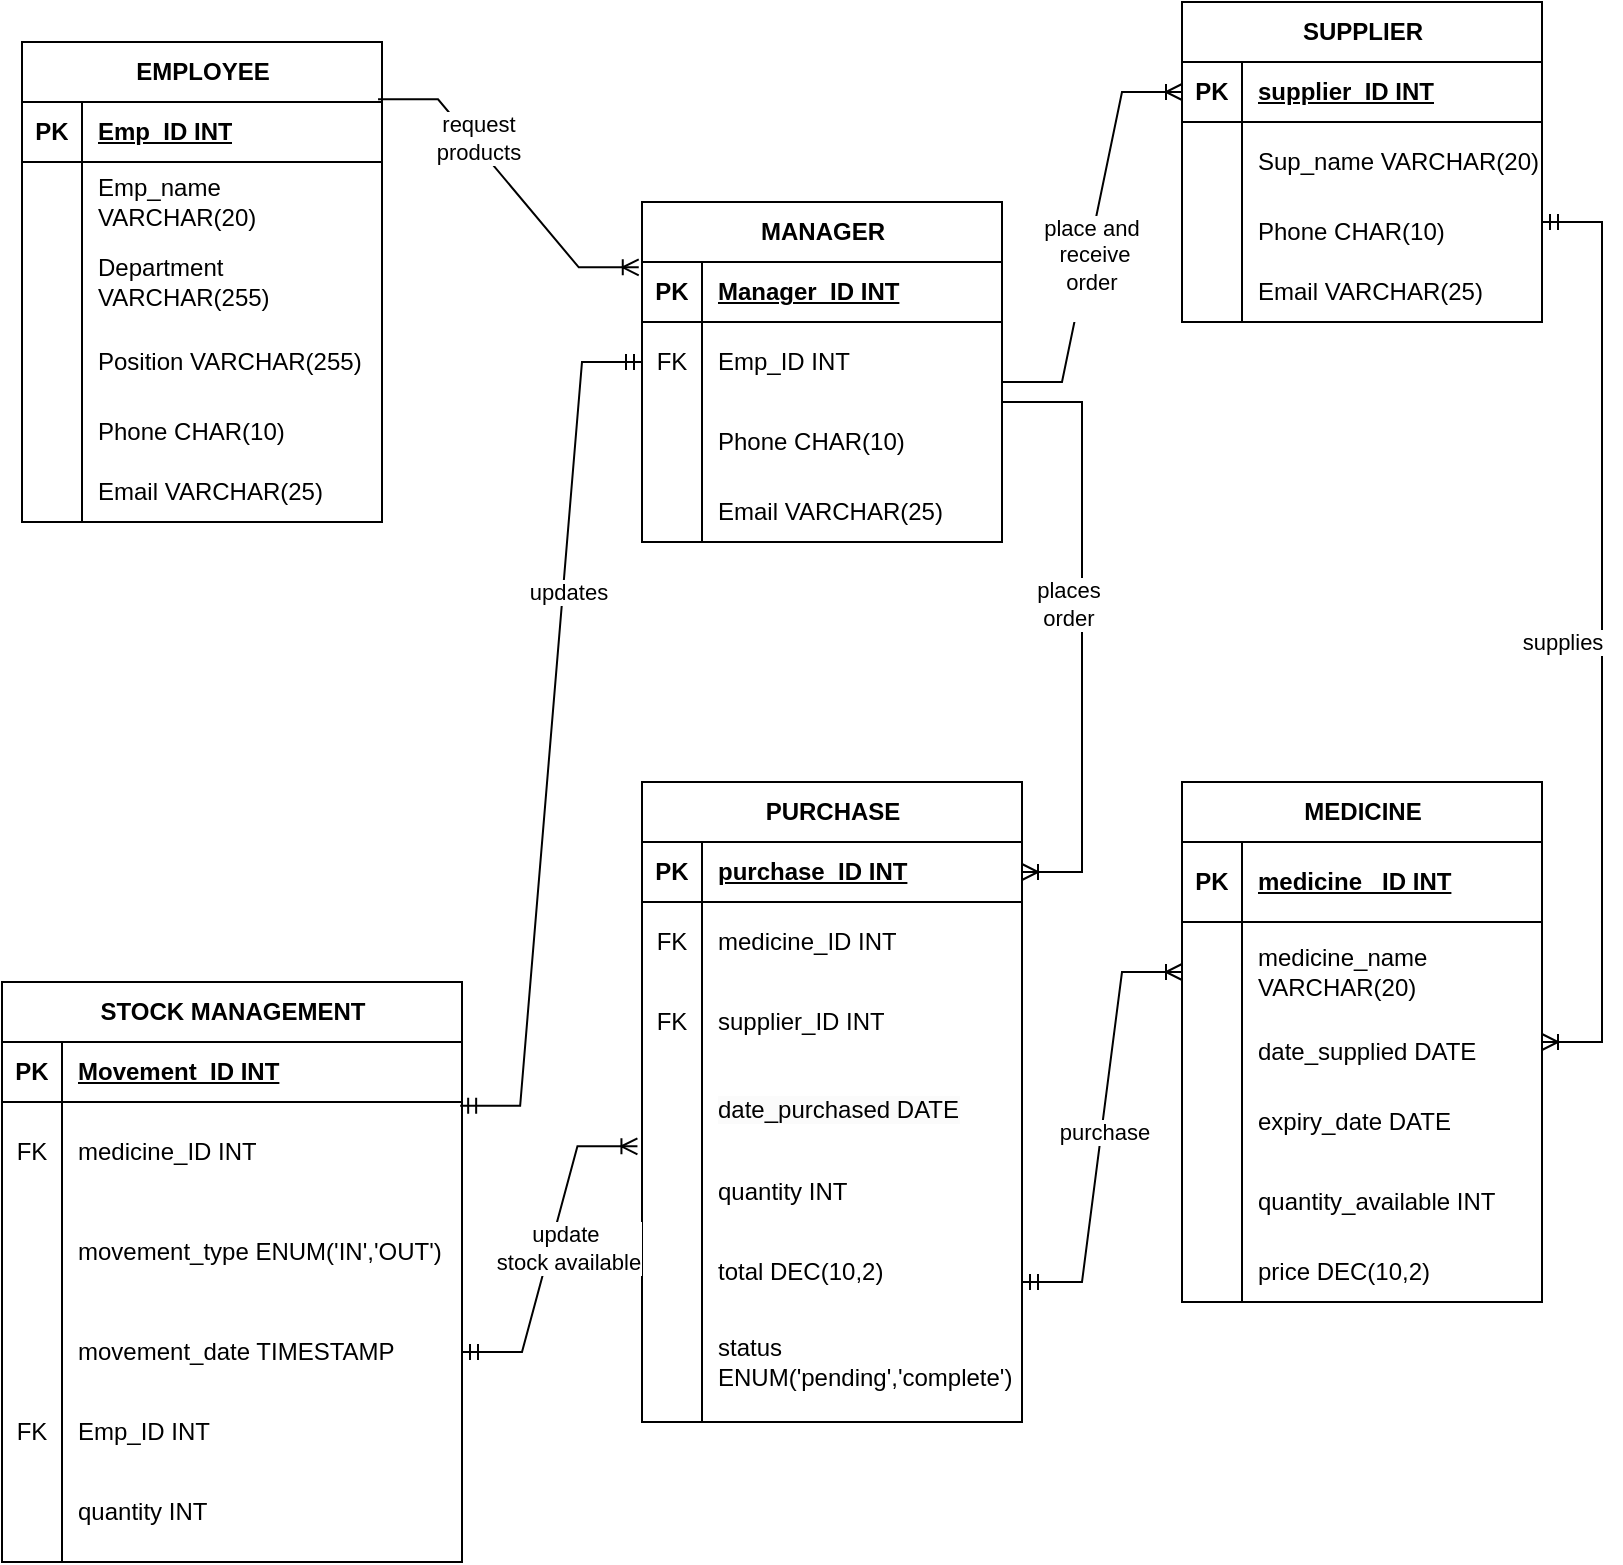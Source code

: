 <mxfile version="26.2.2">
  <diagram name="Page-1" id="riAYlsqiGTYGYuscbn8G">
    <mxGraphModel dx="1032" dy="679" grid="1" gridSize="10" guides="1" tooltips="1" connect="1" arrows="1" fold="1" page="1" pageScale="1" pageWidth="827" pageHeight="1169" math="0" shadow="0">
      <root>
        <mxCell id="0" />
        <mxCell id="1" parent="0" />
        <mxCell id="0Z5nAULTT_Nm7P7Vkpec-1" value="MANAGER" style="shape=table;startSize=30;container=1;collapsible=1;childLayout=tableLayout;fixedRows=1;rowLines=0;fontStyle=1;align=center;resizeLast=1;html=1;" parent="1" vertex="1">
          <mxGeometry x="330" y="110" width="180" height="170" as="geometry" />
        </mxCell>
        <mxCell id="0Z5nAULTT_Nm7P7Vkpec-2" value="" style="shape=tableRow;horizontal=0;startSize=0;swimlaneHead=0;swimlaneBody=0;fillColor=none;collapsible=0;dropTarget=0;points=[[0,0.5],[1,0.5]];portConstraint=eastwest;top=0;left=0;right=0;bottom=1;" parent="0Z5nAULTT_Nm7P7Vkpec-1" vertex="1">
          <mxGeometry y="30" width="180" height="30" as="geometry" />
        </mxCell>
        <mxCell id="0Z5nAULTT_Nm7P7Vkpec-3" value="PK" style="shape=partialRectangle;connectable=0;fillColor=none;top=0;left=0;bottom=0;right=0;fontStyle=1;overflow=hidden;whiteSpace=wrap;html=1;" parent="0Z5nAULTT_Nm7P7Vkpec-2" vertex="1">
          <mxGeometry width="30" height="30" as="geometry">
            <mxRectangle width="30" height="30" as="alternateBounds" />
          </mxGeometry>
        </mxCell>
        <mxCell id="0Z5nAULTT_Nm7P7Vkpec-4" value="Manager_ID INT" style="shape=partialRectangle;connectable=0;fillColor=none;top=0;left=0;bottom=0;right=0;align=left;spacingLeft=6;fontStyle=5;overflow=hidden;whiteSpace=wrap;html=1;" parent="0Z5nAULTT_Nm7P7Vkpec-2" vertex="1">
          <mxGeometry x="30" width="150" height="30" as="geometry">
            <mxRectangle width="150" height="30" as="alternateBounds" />
          </mxGeometry>
        </mxCell>
        <mxCell id="0Z5nAULTT_Nm7P7Vkpec-5" value="" style="shape=tableRow;horizontal=0;startSize=0;swimlaneHead=0;swimlaneBody=0;fillColor=none;collapsible=0;dropTarget=0;points=[[0,0.5],[1,0.5]];portConstraint=eastwest;top=0;left=0;right=0;bottom=0;" parent="0Z5nAULTT_Nm7P7Vkpec-1" vertex="1">
          <mxGeometry y="60" width="180" height="40" as="geometry" />
        </mxCell>
        <mxCell id="0Z5nAULTT_Nm7P7Vkpec-6" value="FK" style="shape=partialRectangle;connectable=0;fillColor=none;top=0;left=0;bottom=0;right=0;editable=1;overflow=hidden;whiteSpace=wrap;html=1;" parent="0Z5nAULTT_Nm7P7Vkpec-5" vertex="1">
          <mxGeometry width="30" height="40" as="geometry">
            <mxRectangle width="30" height="40" as="alternateBounds" />
          </mxGeometry>
        </mxCell>
        <mxCell id="0Z5nAULTT_Nm7P7Vkpec-7" value="Emp_ID INT" style="shape=partialRectangle;connectable=0;fillColor=none;top=0;left=0;bottom=0;right=0;align=left;spacingLeft=6;overflow=hidden;whiteSpace=wrap;html=1;" parent="0Z5nAULTT_Nm7P7Vkpec-5" vertex="1">
          <mxGeometry x="30" width="150" height="40" as="geometry">
            <mxRectangle width="150" height="40" as="alternateBounds" />
          </mxGeometry>
        </mxCell>
        <mxCell id="0Z5nAULTT_Nm7P7Vkpec-8" value="" style="shape=tableRow;horizontal=0;startSize=0;swimlaneHead=0;swimlaneBody=0;fillColor=none;collapsible=0;dropTarget=0;points=[[0,0.5],[1,0.5]];portConstraint=eastwest;top=0;left=0;right=0;bottom=0;" parent="0Z5nAULTT_Nm7P7Vkpec-1" vertex="1">
          <mxGeometry y="100" width="180" height="40" as="geometry" />
        </mxCell>
        <mxCell id="0Z5nAULTT_Nm7P7Vkpec-9" value="" style="shape=partialRectangle;connectable=0;fillColor=none;top=0;left=0;bottom=0;right=0;editable=1;overflow=hidden;whiteSpace=wrap;html=1;" parent="0Z5nAULTT_Nm7P7Vkpec-8" vertex="1">
          <mxGeometry width="30" height="40" as="geometry">
            <mxRectangle width="30" height="40" as="alternateBounds" />
          </mxGeometry>
        </mxCell>
        <mxCell id="0Z5nAULTT_Nm7P7Vkpec-10" value="Phone CHAR(10)" style="shape=partialRectangle;connectable=0;fillColor=none;top=0;left=0;bottom=0;right=0;align=left;spacingLeft=6;overflow=hidden;whiteSpace=wrap;html=1;" parent="0Z5nAULTT_Nm7P7Vkpec-8" vertex="1">
          <mxGeometry x="30" width="150" height="40" as="geometry">
            <mxRectangle width="150" height="40" as="alternateBounds" />
          </mxGeometry>
        </mxCell>
        <mxCell id="0Z5nAULTT_Nm7P7Vkpec-11" value="" style="shape=tableRow;horizontal=0;startSize=0;swimlaneHead=0;swimlaneBody=0;fillColor=none;collapsible=0;dropTarget=0;points=[[0,0.5],[1,0.5]];portConstraint=eastwest;top=0;left=0;right=0;bottom=0;" parent="0Z5nAULTT_Nm7P7Vkpec-1" vertex="1">
          <mxGeometry y="140" width="180" height="30" as="geometry" />
        </mxCell>
        <mxCell id="0Z5nAULTT_Nm7P7Vkpec-12" value="" style="shape=partialRectangle;connectable=0;fillColor=none;top=0;left=0;bottom=0;right=0;editable=1;overflow=hidden;whiteSpace=wrap;html=1;" parent="0Z5nAULTT_Nm7P7Vkpec-11" vertex="1">
          <mxGeometry width="30" height="30" as="geometry">
            <mxRectangle width="30" height="30" as="alternateBounds" />
          </mxGeometry>
        </mxCell>
        <mxCell id="0Z5nAULTT_Nm7P7Vkpec-13" value="Email VARCHAR(25)" style="shape=partialRectangle;connectable=0;fillColor=none;top=0;left=0;bottom=0;right=0;align=left;spacingLeft=6;overflow=hidden;whiteSpace=wrap;html=1;" parent="0Z5nAULTT_Nm7P7Vkpec-11" vertex="1">
          <mxGeometry x="30" width="150" height="30" as="geometry">
            <mxRectangle width="150" height="30" as="alternateBounds" />
          </mxGeometry>
        </mxCell>
        <mxCell id="0Z5nAULTT_Nm7P7Vkpec-14" value="EMPLOYEE" style="shape=table;startSize=30;container=1;collapsible=1;childLayout=tableLayout;fixedRows=1;rowLines=0;fontStyle=1;align=center;resizeLast=1;html=1;" parent="1" vertex="1">
          <mxGeometry x="20" y="30" width="180" height="240" as="geometry" />
        </mxCell>
        <mxCell id="0Z5nAULTT_Nm7P7Vkpec-15" value="" style="shape=tableRow;horizontal=0;startSize=0;swimlaneHead=0;swimlaneBody=0;fillColor=none;collapsible=0;dropTarget=0;points=[[0,0.5],[1,0.5]];portConstraint=eastwest;top=0;left=0;right=0;bottom=1;" parent="0Z5nAULTT_Nm7P7Vkpec-14" vertex="1">
          <mxGeometry y="30" width="180" height="30" as="geometry" />
        </mxCell>
        <mxCell id="0Z5nAULTT_Nm7P7Vkpec-16" value="PK" style="shape=partialRectangle;connectable=0;fillColor=none;top=0;left=0;bottom=0;right=0;fontStyle=1;overflow=hidden;whiteSpace=wrap;html=1;" parent="0Z5nAULTT_Nm7P7Vkpec-15" vertex="1">
          <mxGeometry width="30" height="30" as="geometry">
            <mxRectangle width="30" height="30" as="alternateBounds" />
          </mxGeometry>
        </mxCell>
        <mxCell id="0Z5nAULTT_Nm7P7Vkpec-17" value="Emp_ID INT" style="shape=partialRectangle;connectable=0;fillColor=none;top=0;left=0;bottom=0;right=0;align=left;spacingLeft=6;fontStyle=5;overflow=hidden;whiteSpace=wrap;html=1;" parent="0Z5nAULTT_Nm7P7Vkpec-15" vertex="1">
          <mxGeometry x="30" width="150" height="30" as="geometry">
            <mxRectangle width="150" height="30" as="alternateBounds" />
          </mxGeometry>
        </mxCell>
        <mxCell id="0Z5nAULTT_Nm7P7Vkpec-18" value="" style="shape=tableRow;horizontal=0;startSize=0;swimlaneHead=0;swimlaneBody=0;fillColor=none;collapsible=0;dropTarget=0;points=[[0,0.5],[1,0.5]];portConstraint=eastwest;top=0;left=0;right=0;bottom=0;" parent="0Z5nAULTT_Nm7P7Vkpec-14" vertex="1">
          <mxGeometry y="60" width="180" height="40" as="geometry" />
        </mxCell>
        <mxCell id="0Z5nAULTT_Nm7P7Vkpec-19" value="" style="shape=partialRectangle;connectable=0;fillColor=none;top=0;left=0;bottom=0;right=0;editable=1;overflow=hidden;whiteSpace=wrap;html=1;" parent="0Z5nAULTT_Nm7P7Vkpec-18" vertex="1">
          <mxGeometry width="30" height="40" as="geometry">
            <mxRectangle width="30" height="40" as="alternateBounds" />
          </mxGeometry>
        </mxCell>
        <mxCell id="0Z5nAULTT_Nm7P7Vkpec-20" value="Emp_name VARCHAR(20)" style="shape=partialRectangle;connectable=0;fillColor=none;top=0;left=0;bottom=0;right=0;align=left;spacingLeft=6;overflow=hidden;whiteSpace=wrap;html=1;" parent="0Z5nAULTT_Nm7P7Vkpec-18" vertex="1">
          <mxGeometry x="30" width="150" height="40" as="geometry">
            <mxRectangle width="150" height="40" as="alternateBounds" />
          </mxGeometry>
        </mxCell>
        <mxCell id="0Z5nAULTT_Nm7P7Vkpec-21" value="" style="shape=tableRow;horizontal=0;startSize=0;swimlaneHead=0;swimlaneBody=0;fillColor=none;collapsible=0;dropTarget=0;points=[[0,0.5],[1,0.5]];portConstraint=eastwest;top=0;left=0;right=0;bottom=0;" parent="0Z5nAULTT_Nm7P7Vkpec-14" vertex="1">
          <mxGeometry y="100" width="180" height="40" as="geometry" />
        </mxCell>
        <mxCell id="0Z5nAULTT_Nm7P7Vkpec-22" value="" style="shape=partialRectangle;connectable=0;fillColor=none;top=0;left=0;bottom=0;right=0;editable=1;overflow=hidden;whiteSpace=wrap;html=1;" parent="0Z5nAULTT_Nm7P7Vkpec-21" vertex="1">
          <mxGeometry width="30" height="40" as="geometry">
            <mxRectangle width="30" height="40" as="alternateBounds" />
          </mxGeometry>
        </mxCell>
        <mxCell id="0Z5nAULTT_Nm7P7Vkpec-23" value="Department VARCHAR(255)" style="shape=partialRectangle;connectable=0;fillColor=none;top=0;left=0;bottom=0;right=0;align=left;spacingLeft=6;overflow=hidden;whiteSpace=wrap;html=1;" parent="0Z5nAULTT_Nm7P7Vkpec-21" vertex="1">
          <mxGeometry x="30" width="150" height="40" as="geometry">
            <mxRectangle width="150" height="40" as="alternateBounds" />
          </mxGeometry>
        </mxCell>
        <mxCell id="F58lLHokOj25mKztVAys-10" value="" style="shape=tableRow;horizontal=0;startSize=0;swimlaneHead=0;swimlaneBody=0;fillColor=none;collapsible=0;dropTarget=0;points=[[0,0.5],[1,0.5]];portConstraint=eastwest;top=0;left=0;right=0;bottom=0;" vertex="1" parent="0Z5nAULTT_Nm7P7Vkpec-14">
          <mxGeometry y="140" width="180" height="40" as="geometry" />
        </mxCell>
        <mxCell id="F58lLHokOj25mKztVAys-11" value="" style="shape=partialRectangle;connectable=0;fillColor=none;top=0;left=0;bottom=0;right=0;editable=1;overflow=hidden;whiteSpace=wrap;html=1;" vertex="1" parent="F58lLHokOj25mKztVAys-10">
          <mxGeometry width="30" height="40" as="geometry">
            <mxRectangle width="30" height="40" as="alternateBounds" />
          </mxGeometry>
        </mxCell>
        <mxCell id="F58lLHokOj25mKztVAys-12" value="Position VARCHAR(255)" style="shape=partialRectangle;connectable=0;fillColor=none;top=0;left=0;bottom=0;right=0;align=left;spacingLeft=6;overflow=hidden;whiteSpace=wrap;html=1;" vertex="1" parent="F58lLHokOj25mKztVAys-10">
          <mxGeometry x="30" width="150" height="40" as="geometry">
            <mxRectangle width="150" height="40" as="alternateBounds" />
          </mxGeometry>
        </mxCell>
        <mxCell id="0Z5nAULTT_Nm7P7Vkpec-24" value="" style="shape=tableRow;horizontal=0;startSize=0;swimlaneHead=0;swimlaneBody=0;fillColor=none;collapsible=0;dropTarget=0;points=[[0,0.5],[1,0.5]];portConstraint=eastwest;top=0;left=0;right=0;bottom=0;" parent="0Z5nAULTT_Nm7P7Vkpec-14" vertex="1">
          <mxGeometry y="180" width="180" height="30" as="geometry" />
        </mxCell>
        <mxCell id="0Z5nAULTT_Nm7P7Vkpec-25" value="" style="shape=partialRectangle;connectable=0;fillColor=none;top=0;left=0;bottom=0;right=0;editable=1;overflow=hidden;whiteSpace=wrap;html=1;" parent="0Z5nAULTT_Nm7P7Vkpec-24" vertex="1">
          <mxGeometry width="30" height="30" as="geometry">
            <mxRectangle width="30" height="30" as="alternateBounds" />
          </mxGeometry>
        </mxCell>
        <mxCell id="0Z5nAULTT_Nm7P7Vkpec-26" value="Phone CHAR(10)" style="shape=partialRectangle;connectable=0;fillColor=none;top=0;left=0;bottom=0;right=0;align=left;spacingLeft=6;overflow=hidden;whiteSpace=wrap;html=1;" parent="0Z5nAULTT_Nm7P7Vkpec-24" vertex="1">
          <mxGeometry x="30" width="150" height="30" as="geometry">
            <mxRectangle width="150" height="30" as="alternateBounds" />
          </mxGeometry>
        </mxCell>
        <mxCell id="0Z5nAULTT_Nm7P7Vkpec-27" value="" style="shape=tableRow;horizontal=0;startSize=0;swimlaneHead=0;swimlaneBody=0;fillColor=none;collapsible=0;dropTarget=0;points=[[0,0.5],[1,0.5]];portConstraint=eastwest;top=0;left=0;right=0;bottom=0;" parent="0Z5nAULTT_Nm7P7Vkpec-14" vertex="1">
          <mxGeometry y="210" width="180" height="30" as="geometry" />
        </mxCell>
        <mxCell id="0Z5nAULTT_Nm7P7Vkpec-28" value="" style="shape=partialRectangle;connectable=0;fillColor=none;top=0;left=0;bottom=0;right=0;editable=1;overflow=hidden;whiteSpace=wrap;html=1;" parent="0Z5nAULTT_Nm7P7Vkpec-27" vertex="1">
          <mxGeometry width="30" height="30" as="geometry">
            <mxRectangle width="30" height="30" as="alternateBounds" />
          </mxGeometry>
        </mxCell>
        <mxCell id="0Z5nAULTT_Nm7P7Vkpec-29" value="Email VARCHAR(25)" style="shape=partialRectangle;connectable=0;fillColor=none;top=0;left=0;bottom=0;right=0;align=left;spacingLeft=6;overflow=hidden;whiteSpace=wrap;html=1;" parent="0Z5nAULTT_Nm7P7Vkpec-27" vertex="1">
          <mxGeometry x="30" width="150" height="30" as="geometry">
            <mxRectangle width="150" height="30" as="alternateBounds" />
          </mxGeometry>
        </mxCell>
        <mxCell id="0Z5nAULTT_Nm7P7Vkpec-30" value="SUPPLIER" style="shape=table;startSize=30;container=1;collapsible=1;childLayout=tableLayout;fixedRows=1;rowLines=0;fontStyle=1;align=center;resizeLast=1;html=1;" parent="1" vertex="1">
          <mxGeometry x="600" y="10" width="180" height="160" as="geometry" />
        </mxCell>
        <mxCell id="0Z5nAULTT_Nm7P7Vkpec-31" value="" style="shape=tableRow;horizontal=0;startSize=0;swimlaneHead=0;swimlaneBody=0;fillColor=none;collapsible=0;dropTarget=0;points=[[0,0.5],[1,0.5]];portConstraint=eastwest;top=0;left=0;right=0;bottom=1;" parent="0Z5nAULTT_Nm7P7Vkpec-30" vertex="1">
          <mxGeometry y="30" width="180" height="30" as="geometry" />
        </mxCell>
        <mxCell id="0Z5nAULTT_Nm7P7Vkpec-32" value="PK" style="shape=partialRectangle;connectable=0;fillColor=none;top=0;left=0;bottom=0;right=0;fontStyle=1;overflow=hidden;whiteSpace=wrap;html=1;" parent="0Z5nAULTT_Nm7P7Vkpec-31" vertex="1">
          <mxGeometry width="30" height="30" as="geometry">
            <mxRectangle width="30" height="30" as="alternateBounds" />
          </mxGeometry>
        </mxCell>
        <mxCell id="0Z5nAULTT_Nm7P7Vkpec-33" value="supplier_ID INT" style="shape=partialRectangle;connectable=0;fillColor=none;top=0;left=0;bottom=0;right=0;align=left;spacingLeft=6;fontStyle=5;overflow=hidden;whiteSpace=wrap;html=1;" parent="0Z5nAULTT_Nm7P7Vkpec-31" vertex="1">
          <mxGeometry x="30" width="150" height="30" as="geometry">
            <mxRectangle width="150" height="30" as="alternateBounds" />
          </mxGeometry>
        </mxCell>
        <mxCell id="0Z5nAULTT_Nm7P7Vkpec-34" value="" style="shape=tableRow;horizontal=0;startSize=0;swimlaneHead=0;swimlaneBody=0;fillColor=none;collapsible=0;dropTarget=0;points=[[0,0.5],[1,0.5]];portConstraint=eastwest;top=0;left=0;right=0;bottom=0;" parent="0Z5nAULTT_Nm7P7Vkpec-30" vertex="1">
          <mxGeometry y="60" width="180" height="40" as="geometry" />
        </mxCell>
        <mxCell id="0Z5nAULTT_Nm7P7Vkpec-35" value="" style="shape=partialRectangle;connectable=0;fillColor=none;top=0;left=0;bottom=0;right=0;editable=1;overflow=hidden;whiteSpace=wrap;html=1;" parent="0Z5nAULTT_Nm7P7Vkpec-34" vertex="1">
          <mxGeometry width="30" height="40" as="geometry">
            <mxRectangle width="30" height="40" as="alternateBounds" />
          </mxGeometry>
        </mxCell>
        <mxCell id="0Z5nAULTT_Nm7P7Vkpec-36" value="Sup_name VARCHAR(20)" style="shape=partialRectangle;connectable=0;fillColor=none;top=0;left=0;bottom=0;right=0;align=left;spacingLeft=6;overflow=hidden;whiteSpace=wrap;html=1;" parent="0Z5nAULTT_Nm7P7Vkpec-34" vertex="1">
          <mxGeometry x="30" width="150" height="40" as="geometry">
            <mxRectangle width="150" height="40" as="alternateBounds" />
          </mxGeometry>
        </mxCell>
        <mxCell id="0Z5nAULTT_Nm7P7Vkpec-40" value="" style="shape=tableRow;horizontal=0;startSize=0;swimlaneHead=0;swimlaneBody=0;fillColor=none;collapsible=0;dropTarget=0;points=[[0,0.5],[1,0.5]];portConstraint=eastwest;top=0;left=0;right=0;bottom=0;" parent="0Z5nAULTT_Nm7P7Vkpec-30" vertex="1">
          <mxGeometry y="100" width="180" height="30" as="geometry" />
        </mxCell>
        <mxCell id="0Z5nAULTT_Nm7P7Vkpec-41" value="" style="shape=partialRectangle;connectable=0;fillColor=none;top=0;left=0;bottom=0;right=0;editable=1;overflow=hidden;whiteSpace=wrap;html=1;" parent="0Z5nAULTT_Nm7P7Vkpec-40" vertex="1">
          <mxGeometry width="30" height="30" as="geometry">
            <mxRectangle width="30" height="30" as="alternateBounds" />
          </mxGeometry>
        </mxCell>
        <mxCell id="0Z5nAULTT_Nm7P7Vkpec-42" value="Phone CHAR(10)" style="shape=partialRectangle;connectable=0;fillColor=none;top=0;left=0;bottom=0;right=0;align=left;spacingLeft=6;overflow=hidden;whiteSpace=wrap;html=1;" parent="0Z5nAULTT_Nm7P7Vkpec-40" vertex="1">
          <mxGeometry x="30" width="150" height="30" as="geometry">
            <mxRectangle width="150" height="30" as="alternateBounds" />
          </mxGeometry>
        </mxCell>
        <mxCell id="0Z5nAULTT_Nm7P7Vkpec-43" value="" style="shape=tableRow;horizontal=0;startSize=0;swimlaneHead=0;swimlaneBody=0;fillColor=none;collapsible=0;dropTarget=0;points=[[0,0.5],[1,0.5]];portConstraint=eastwest;top=0;left=0;right=0;bottom=0;" parent="0Z5nAULTT_Nm7P7Vkpec-30" vertex="1">
          <mxGeometry y="130" width="180" height="30" as="geometry" />
        </mxCell>
        <mxCell id="0Z5nAULTT_Nm7P7Vkpec-44" value="" style="shape=partialRectangle;connectable=0;fillColor=none;top=0;left=0;bottom=0;right=0;editable=1;overflow=hidden;whiteSpace=wrap;html=1;" parent="0Z5nAULTT_Nm7P7Vkpec-43" vertex="1">
          <mxGeometry width="30" height="30" as="geometry">
            <mxRectangle width="30" height="30" as="alternateBounds" />
          </mxGeometry>
        </mxCell>
        <mxCell id="0Z5nAULTT_Nm7P7Vkpec-45" value="Email VARCHAR(25)" style="shape=partialRectangle;connectable=0;fillColor=none;top=0;left=0;bottom=0;right=0;align=left;spacingLeft=6;overflow=hidden;whiteSpace=wrap;html=1;" parent="0Z5nAULTT_Nm7P7Vkpec-43" vertex="1">
          <mxGeometry x="30" width="150" height="30" as="geometry">
            <mxRectangle width="150" height="30" as="alternateBounds" />
          </mxGeometry>
        </mxCell>
        <mxCell id="0Z5nAULTT_Nm7P7Vkpec-46" value="MEDICINE" style="shape=table;startSize=30;container=1;collapsible=1;childLayout=tableLayout;fixedRows=1;rowLines=0;fontStyle=1;align=center;resizeLast=1;html=1;" parent="1" vertex="1">
          <mxGeometry x="600" y="400" width="180" height="260" as="geometry" />
        </mxCell>
        <mxCell id="0Z5nAULTT_Nm7P7Vkpec-47" value="" style="shape=tableRow;horizontal=0;startSize=0;swimlaneHead=0;swimlaneBody=0;fillColor=none;collapsible=0;dropTarget=0;points=[[0,0.5],[1,0.5]];portConstraint=eastwest;top=0;left=0;right=0;bottom=1;" parent="0Z5nAULTT_Nm7P7Vkpec-46" vertex="1">
          <mxGeometry y="30" width="180" height="40" as="geometry" />
        </mxCell>
        <mxCell id="0Z5nAULTT_Nm7P7Vkpec-48" value="PK" style="shape=partialRectangle;connectable=0;fillColor=none;top=0;left=0;bottom=0;right=0;fontStyle=1;overflow=hidden;whiteSpace=wrap;html=1;" parent="0Z5nAULTT_Nm7P7Vkpec-47" vertex="1">
          <mxGeometry width="30" height="40" as="geometry">
            <mxRectangle width="30" height="40" as="alternateBounds" />
          </mxGeometry>
        </mxCell>
        <mxCell id="0Z5nAULTT_Nm7P7Vkpec-49" value="medicine _ID INT" style="shape=partialRectangle;connectable=0;fillColor=none;top=0;left=0;bottom=0;right=0;align=left;spacingLeft=6;fontStyle=5;overflow=hidden;whiteSpace=wrap;html=1;" parent="0Z5nAULTT_Nm7P7Vkpec-47" vertex="1">
          <mxGeometry x="30" width="150" height="40" as="geometry">
            <mxRectangle width="150" height="40" as="alternateBounds" />
          </mxGeometry>
        </mxCell>
        <mxCell id="0Z5nAULTT_Nm7P7Vkpec-50" value="" style="shape=tableRow;horizontal=0;startSize=0;swimlaneHead=0;swimlaneBody=0;fillColor=none;collapsible=0;dropTarget=0;points=[[0,0.5],[1,0.5]];portConstraint=eastwest;top=0;left=0;right=0;bottom=0;" parent="0Z5nAULTT_Nm7P7Vkpec-46" vertex="1">
          <mxGeometry y="70" width="180" height="50" as="geometry" />
        </mxCell>
        <mxCell id="0Z5nAULTT_Nm7P7Vkpec-51" value="" style="shape=partialRectangle;connectable=0;fillColor=none;top=0;left=0;bottom=0;right=0;editable=1;overflow=hidden;whiteSpace=wrap;html=1;" parent="0Z5nAULTT_Nm7P7Vkpec-50" vertex="1">
          <mxGeometry width="30" height="50" as="geometry">
            <mxRectangle width="30" height="50" as="alternateBounds" />
          </mxGeometry>
        </mxCell>
        <mxCell id="0Z5nAULTT_Nm7P7Vkpec-52" value="medicine_name VARCHAR(20)" style="shape=partialRectangle;connectable=0;fillColor=none;top=0;left=0;bottom=0;right=0;align=left;spacingLeft=6;overflow=hidden;whiteSpace=wrap;html=1;" parent="0Z5nAULTT_Nm7P7Vkpec-50" vertex="1">
          <mxGeometry x="30" width="150" height="50" as="geometry">
            <mxRectangle width="150" height="50" as="alternateBounds" />
          </mxGeometry>
        </mxCell>
        <mxCell id="0Z5nAULTT_Nm7P7Vkpec-56" value="" style="shape=tableRow;horizontal=0;startSize=0;swimlaneHead=0;swimlaneBody=0;fillColor=none;collapsible=0;dropTarget=0;points=[[0,0.5],[1,0.5]];portConstraint=eastwest;top=0;left=0;right=0;bottom=0;" parent="0Z5nAULTT_Nm7P7Vkpec-46" vertex="1">
          <mxGeometry y="120" width="180" height="30" as="geometry" />
        </mxCell>
        <mxCell id="0Z5nAULTT_Nm7P7Vkpec-57" value="" style="shape=partialRectangle;connectable=0;fillColor=none;top=0;left=0;bottom=0;right=0;editable=1;overflow=hidden;whiteSpace=wrap;html=1;" parent="0Z5nAULTT_Nm7P7Vkpec-56" vertex="1">
          <mxGeometry width="30" height="30" as="geometry">
            <mxRectangle width="30" height="30" as="alternateBounds" />
          </mxGeometry>
        </mxCell>
        <mxCell id="0Z5nAULTT_Nm7P7Vkpec-58" value="date_supplied DATE" style="shape=partialRectangle;connectable=0;fillColor=none;top=0;left=0;bottom=0;right=0;align=left;spacingLeft=6;overflow=hidden;whiteSpace=wrap;html=1;" parent="0Z5nAULTT_Nm7P7Vkpec-56" vertex="1">
          <mxGeometry x="30" width="150" height="30" as="geometry">
            <mxRectangle width="150" height="30" as="alternateBounds" />
          </mxGeometry>
        </mxCell>
        <mxCell id="0Z5nAULTT_Nm7P7Vkpec-65" value="" style="shape=tableRow;horizontal=0;startSize=0;swimlaneHead=0;swimlaneBody=0;fillColor=none;collapsible=0;dropTarget=0;points=[[0,0.5],[1,0.5]];portConstraint=eastwest;top=0;left=0;right=0;bottom=0;" parent="0Z5nAULTT_Nm7P7Vkpec-46" vertex="1">
          <mxGeometry y="150" width="180" height="40" as="geometry" />
        </mxCell>
        <mxCell id="0Z5nAULTT_Nm7P7Vkpec-66" value="" style="shape=partialRectangle;connectable=0;fillColor=none;top=0;left=0;bottom=0;right=0;editable=1;overflow=hidden;whiteSpace=wrap;html=1;" parent="0Z5nAULTT_Nm7P7Vkpec-65" vertex="1">
          <mxGeometry width="30" height="40" as="geometry">
            <mxRectangle width="30" height="40" as="alternateBounds" />
          </mxGeometry>
        </mxCell>
        <mxCell id="0Z5nAULTT_Nm7P7Vkpec-67" value="expiry_date DATE" style="shape=partialRectangle;connectable=0;fillColor=none;top=0;left=0;bottom=0;right=0;align=left;spacingLeft=6;overflow=hidden;whiteSpace=wrap;html=1;" parent="0Z5nAULTT_Nm7P7Vkpec-65" vertex="1">
          <mxGeometry x="30" width="150" height="40" as="geometry">
            <mxRectangle width="150" height="40" as="alternateBounds" />
          </mxGeometry>
        </mxCell>
        <mxCell id="0Z5nAULTT_Nm7P7Vkpec-59" value="" style="shape=tableRow;horizontal=0;startSize=0;swimlaneHead=0;swimlaneBody=0;fillColor=none;collapsible=0;dropTarget=0;points=[[0,0.5],[1,0.5]];portConstraint=eastwest;top=0;left=0;right=0;bottom=0;" parent="0Z5nAULTT_Nm7P7Vkpec-46" vertex="1">
          <mxGeometry y="190" width="180" height="40" as="geometry" />
        </mxCell>
        <mxCell id="0Z5nAULTT_Nm7P7Vkpec-60" value="" style="shape=partialRectangle;connectable=0;fillColor=none;top=0;left=0;bottom=0;right=0;editable=1;overflow=hidden;whiteSpace=wrap;html=1;" parent="0Z5nAULTT_Nm7P7Vkpec-59" vertex="1">
          <mxGeometry width="30" height="40" as="geometry">
            <mxRectangle width="30" height="40" as="alternateBounds" />
          </mxGeometry>
        </mxCell>
        <mxCell id="0Z5nAULTT_Nm7P7Vkpec-61" value="quantity_available INT" style="shape=partialRectangle;connectable=0;fillColor=none;top=0;left=0;bottom=0;right=0;align=left;spacingLeft=6;overflow=hidden;whiteSpace=wrap;html=1;" parent="0Z5nAULTT_Nm7P7Vkpec-59" vertex="1">
          <mxGeometry x="30" width="150" height="40" as="geometry">
            <mxRectangle width="150" height="40" as="alternateBounds" />
          </mxGeometry>
        </mxCell>
        <mxCell id="0Z5nAULTT_Nm7P7Vkpec-62" value="" style="shape=tableRow;horizontal=0;startSize=0;swimlaneHead=0;swimlaneBody=0;fillColor=none;collapsible=0;dropTarget=0;points=[[0,0.5],[1,0.5]];portConstraint=eastwest;top=0;left=0;right=0;bottom=0;" parent="0Z5nAULTT_Nm7P7Vkpec-46" vertex="1">
          <mxGeometry y="230" width="180" height="30" as="geometry" />
        </mxCell>
        <mxCell id="0Z5nAULTT_Nm7P7Vkpec-63" value="" style="shape=partialRectangle;connectable=0;fillColor=none;top=0;left=0;bottom=0;right=0;editable=1;overflow=hidden;whiteSpace=wrap;html=1;" parent="0Z5nAULTT_Nm7P7Vkpec-62" vertex="1">
          <mxGeometry width="30" height="30" as="geometry">
            <mxRectangle width="30" height="30" as="alternateBounds" />
          </mxGeometry>
        </mxCell>
        <mxCell id="0Z5nAULTT_Nm7P7Vkpec-64" value="price DEC(10,2)" style="shape=partialRectangle;connectable=0;fillColor=none;top=0;left=0;bottom=0;right=0;align=left;spacingLeft=6;overflow=hidden;whiteSpace=wrap;html=1;" parent="0Z5nAULTT_Nm7P7Vkpec-62" vertex="1">
          <mxGeometry x="30" width="150" height="30" as="geometry">
            <mxRectangle width="150" height="30" as="alternateBounds" />
          </mxGeometry>
        </mxCell>
        <mxCell id="0Z5nAULTT_Nm7P7Vkpec-68" value="PURCHASE" style="shape=table;startSize=30;container=1;collapsible=1;childLayout=tableLayout;fixedRows=1;rowLines=0;fontStyle=1;align=center;resizeLast=1;html=1;" parent="1" vertex="1">
          <mxGeometry x="330" y="400" width="190" height="320" as="geometry" />
        </mxCell>
        <mxCell id="0Z5nAULTT_Nm7P7Vkpec-69" value="" style="shape=tableRow;horizontal=0;startSize=0;swimlaneHead=0;swimlaneBody=0;fillColor=none;collapsible=0;dropTarget=0;points=[[0,0.5],[1,0.5]];portConstraint=eastwest;top=0;left=0;right=0;bottom=1;" parent="0Z5nAULTT_Nm7P7Vkpec-68" vertex="1">
          <mxGeometry y="30" width="190" height="30" as="geometry" />
        </mxCell>
        <mxCell id="0Z5nAULTT_Nm7P7Vkpec-70" value="PK" style="shape=partialRectangle;connectable=0;fillColor=none;top=0;left=0;bottom=0;right=0;fontStyle=1;overflow=hidden;whiteSpace=wrap;html=1;" parent="0Z5nAULTT_Nm7P7Vkpec-69" vertex="1">
          <mxGeometry width="30" height="30" as="geometry">
            <mxRectangle width="30" height="30" as="alternateBounds" />
          </mxGeometry>
        </mxCell>
        <mxCell id="0Z5nAULTT_Nm7P7Vkpec-71" value="purchase_ID INT" style="shape=partialRectangle;connectable=0;fillColor=none;top=0;left=0;bottom=0;right=0;align=left;spacingLeft=6;fontStyle=5;overflow=hidden;whiteSpace=wrap;html=1;" parent="0Z5nAULTT_Nm7P7Vkpec-69" vertex="1">
          <mxGeometry x="30" width="160" height="30" as="geometry">
            <mxRectangle width="160" height="30" as="alternateBounds" />
          </mxGeometry>
        </mxCell>
        <mxCell id="0Z5nAULTT_Nm7P7Vkpec-72" value="" style="shape=tableRow;horizontal=0;startSize=0;swimlaneHead=0;swimlaneBody=0;fillColor=none;collapsible=0;dropTarget=0;points=[[0,0.5],[1,0.5]];portConstraint=eastwest;top=0;left=0;right=0;bottom=0;" parent="0Z5nAULTT_Nm7P7Vkpec-68" vertex="1">
          <mxGeometry y="60" width="190" height="40" as="geometry" />
        </mxCell>
        <mxCell id="0Z5nAULTT_Nm7P7Vkpec-73" value="FK" style="shape=partialRectangle;connectable=0;fillColor=none;top=0;left=0;bottom=0;right=0;editable=1;overflow=hidden;whiteSpace=wrap;html=1;" parent="0Z5nAULTT_Nm7P7Vkpec-72" vertex="1">
          <mxGeometry width="30" height="40" as="geometry">
            <mxRectangle width="30" height="40" as="alternateBounds" />
          </mxGeometry>
        </mxCell>
        <mxCell id="0Z5nAULTT_Nm7P7Vkpec-74" value="medicine_ID INT" style="shape=partialRectangle;connectable=0;fillColor=none;top=0;left=0;bottom=0;right=0;align=left;spacingLeft=6;overflow=hidden;whiteSpace=wrap;html=1;" parent="0Z5nAULTT_Nm7P7Vkpec-72" vertex="1">
          <mxGeometry x="30" width="160" height="40" as="geometry">
            <mxRectangle width="160" height="40" as="alternateBounds" />
          </mxGeometry>
        </mxCell>
        <mxCell id="0Z5nAULTT_Nm7P7Vkpec-75" value="" style="shape=tableRow;horizontal=0;startSize=0;swimlaneHead=0;swimlaneBody=0;fillColor=none;collapsible=0;dropTarget=0;points=[[0,0.5],[1,0.5]];portConstraint=eastwest;top=0;left=0;right=0;bottom=0;" parent="0Z5nAULTT_Nm7P7Vkpec-68" vertex="1">
          <mxGeometry y="100" width="190" height="40" as="geometry" />
        </mxCell>
        <mxCell id="0Z5nAULTT_Nm7P7Vkpec-76" value="FK" style="shape=partialRectangle;connectable=0;fillColor=none;top=0;left=0;bottom=0;right=0;editable=1;overflow=hidden;whiteSpace=wrap;html=1;" parent="0Z5nAULTT_Nm7P7Vkpec-75" vertex="1">
          <mxGeometry width="30" height="40" as="geometry">
            <mxRectangle width="30" height="40" as="alternateBounds" />
          </mxGeometry>
        </mxCell>
        <mxCell id="0Z5nAULTT_Nm7P7Vkpec-77" value="supplier_ID INT" style="shape=partialRectangle;connectable=0;fillColor=none;top=0;left=0;bottom=0;right=0;align=left;spacingLeft=6;overflow=hidden;whiteSpace=wrap;html=1;" parent="0Z5nAULTT_Nm7P7Vkpec-75" vertex="1">
          <mxGeometry x="30" width="160" height="40" as="geometry">
            <mxRectangle width="160" height="40" as="alternateBounds" />
          </mxGeometry>
        </mxCell>
        <mxCell id="0Z5nAULTT_Nm7P7Vkpec-84" value="" style="shape=tableRow;horizontal=0;startSize=0;swimlaneHead=0;swimlaneBody=0;fillColor=none;collapsible=0;dropTarget=0;points=[[0,0.5],[1,0.5]];portConstraint=eastwest;top=0;left=0;right=0;bottom=0;" parent="0Z5nAULTT_Nm7P7Vkpec-68" vertex="1">
          <mxGeometry y="140" width="190" height="40" as="geometry" />
        </mxCell>
        <mxCell id="0Z5nAULTT_Nm7P7Vkpec-85" value="" style="shape=partialRectangle;connectable=0;fillColor=none;top=0;left=0;bottom=0;right=0;editable=1;overflow=hidden;whiteSpace=wrap;html=1;" parent="0Z5nAULTT_Nm7P7Vkpec-84" vertex="1">
          <mxGeometry width="30" height="40" as="geometry">
            <mxRectangle width="30" height="40" as="alternateBounds" />
          </mxGeometry>
        </mxCell>
        <mxCell id="0Z5nAULTT_Nm7P7Vkpec-86" value="&lt;br&gt;&lt;span style=&quot;color: rgb(0, 0, 0); font-family: Helvetica; font-size: 12px; font-style: normal; font-variant-ligatures: normal; font-variant-caps: normal; font-weight: 400; letter-spacing: normal; orphans: 2; text-align: left; text-indent: 0px; text-transform: none; widows: 2; word-spacing: 0px; -webkit-text-stroke-width: 0px; white-space: normal; background-color: rgb(251, 251, 251); text-decoration-thickness: initial; text-decoration-style: initial; text-decoration-color: initial; float: none; display: inline !important;&quot;&gt;date_purchased DATE&lt;/span&gt;&lt;div&gt;&lt;br/&gt;&lt;/div&gt;" style="shape=partialRectangle;connectable=0;fillColor=none;top=0;left=0;bottom=0;right=0;align=left;spacingLeft=6;overflow=hidden;whiteSpace=wrap;html=1;" parent="0Z5nAULTT_Nm7P7Vkpec-84" vertex="1">
          <mxGeometry x="30" width="160" height="40" as="geometry">
            <mxRectangle width="160" height="40" as="alternateBounds" />
          </mxGeometry>
        </mxCell>
        <mxCell id="0Z5nAULTT_Nm7P7Vkpec-78" value="" style="shape=tableRow;horizontal=0;startSize=0;swimlaneHead=0;swimlaneBody=0;fillColor=none;collapsible=0;dropTarget=0;points=[[0,0.5],[1,0.5]];portConstraint=eastwest;top=0;left=0;right=0;bottom=0;" parent="0Z5nAULTT_Nm7P7Vkpec-68" vertex="1">
          <mxGeometry y="180" width="190" height="50" as="geometry" />
        </mxCell>
        <mxCell id="0Z5nAULTT_Nm7P7Vkpec-79" value="" style="shape=partialRectangle;connectable=0;fillColor=none;top=0;left=0;bottom=0;right=0;editable=1;overflow=hidden;whiteSpace=wrap;html=1;" parent="0Z5nAULTT_Nm7P7Vkpec-78" vertex="1">
          <mxGeometry width="30" height="50" as="geometry">
            <mxRectangle width="30" height="50" as="alternateBounds" />
          </mxGeometry>
        </mxCell>
        <mxCell id="0Z5nAULTT_Nm7P7Vkpec-80" value="quantity INT&amp;nbsp;" style="shape=partialRectangle;connectable=0;fillColor=none;top=0;left=0;bottom=0;right=0;align=left;spacingLeft=6;overflow=hidden;whiteSpace=wrap;html=1;" parent="0Z5nAULTT_Nm7P7Vkpec-78" vertex="1">
          <mxGeometry x="30" width="160" height="50" as="geometry">
            <mxRectangle width="160" height="50" as="alternateBounds" />
          </mxGeometry>
        </mxCell>
        <mxCell id="F58lLHokOj25mKztVAys-6" value="" style="shape=tableRow;horizontal=0;startSize=0;swimlaneHead=0;swimlaneBody=0;fillColor=none;collapsible=0;dropTarget=0;points=[[0,0.5],[1,0.5]];portConstraint=eastwest;top=0;left=0;right=0;bottom=0;" vertex="1" parent="0Z5nAULTT_Nm7P7Vkpec-68">
          <mxGeometry y="230" width="190" height="30" as="geometry" />
        </mxCell>
        <mxCell id="F58lLHokOj25mKztVAys-7" value="" style="shape=partialRectangle;connectable=0;fillColor=none;top=0;left=0;bottom=0;right=0;editable=1;overflow=hidden;whiteSpace=wrap;html=1;" vertex="1" parent="F58lLHokOj25mKztVAys-6">
          <mxGeometry width="30" height="30" as="geometry">
            <mxRectangle width="30" height="30" as="alternateBounds" />
          </mxGeometry>
        </mxCell>
        <mxCell id="F58lLHokOj25mKztVAys-8" value="total DEC(10,2)" style="shape=partialRectangle;connectable=0;fillColor=none;top=0;left=0;bottom=0;right=0;align=left;spacingLeft=6;overflow=hidden;whiteSpace=wrap;html=1;" vertex="1" parent="F58lLHokOj25mKztVAys-6">
          <mxGeometry x="30" width="160" height="30" as="geometry">
            <mxRectangle width="160" height="30" as="alternateBounds" />
          </mxGeometry>
        </mxCell>
        <mxCell id="0Z5nAULTT_Nm7P7Vkpec-81" value="" style="shape=tableRow;horizontal=0;startSize=0;swimlaneHead=0;swimlaneBody=0;fillColor=none;collapsible=0;dropTarget=0;points=[[0,0.5],[1,0.5]];portConstraint=eastwest;top=0;left=0;right=0;bottom=0;" parent="0Z5nAULTT_Nm7P7Vkpec-68" vertex="1">
          <mxGeometry y="260" width="190" height="60" as="geometry" />
        </mxCell>
        <mxCell id="0Z5nAULTT_Nm7P7Vkpec-82" value="" style="shape=partialRectangle;connectable=0;fillColor=none;top=0;left=0;bottom=0;right=0;editable=1;overflow=hidden;whiteSpace=wrap;html=1;" parent="0Z5nAULTT_Nm7P7Vkpec-81" vertex="1">
          <mxGeometry width="30" height="60" as="geometry">
            <mxRectangle width="30" height="60" as="alternateBounds" />
          </mxGeometry>
        </mxCell>
        <mxCell id="0Z5nAULTT_Nm7P7Vkpec-83" value="status ENUM(&#39;pending&#39;,&#39;complete&#39;)" style="shape=partialRectangle;connectable=0;fillColor=none;top=0;left=0;bottom=0;right=0;align=left;spacingLeft=6;overflow=hidden;whiteSpace=wrap;html=1;" parent="0Z5nAULTT_Nm7P7Vkpec-81" vertex="1">
          <mxGeometry x="30" width="160" height="60" as="geometry">
            <mxRectangle width="160" height="60" as="alternateBounds" />
          </mxGeometry>
        </mxCell>
        <mxCell id="0Z5nAULTT_Nm7P7Vkpec-87" value="STOCK MANAGEMENT" style="shape=table;startSize=30;container=1;collapsible=1;childLayout=tableLayout;fixedRows=1;rowLines=0;fontStyle=1;align=center;resizeLast=1;html=1;" parent="1" vertex="1">
          <mxGeometry x="10" y="500" width="230" height="290" as="geometry" />
        </mxCell>
        <mxCell id="0Z5nAULTT_Nm7P7Vkpec-88" value="" style="shape=tableRow;horizontal=0;startSize=0;swimlaneHead=0;swimlaneBody=0;fillColor=none;collapsible=0;dropTarget=0;points=[[0,0.5],[1,0.5]];portConstraint=eastwest;top=0;left=0;right=0;bottom=1;" parent="0Z5nAULTT_Nm7P7Vkpec-87" vertex="1">
          <mxGeometry y="30" width="230" height="30" as="geometry" />
        </mxCell>
        <mxCell id="0Z5nAULTT_Nm7P7Vkpec-89" value="PK" style="shape=partialRectangle;connectable=0;fillColor=none;top=0;left=0;bottom=0;right=0;fontStyle=1;overflow=hidden;whiteSpace=wrap;html=1;" parent="0Z5nAULTT_Nm7P7Vkpec-88" vertex="1">
          <mxGeometry width="30" height="30" as="geometry">
            <mxRectangle width="30" height="30" as="alternateBounds" />
          </mxGeometry>
        </mxCell>
        <mxCell id="0Z5nAULTT_Nm7P7Vkpec-90" value="Movement_ID INT" style="shape=partialRectangle;connectable=0;fillColor=none;top=0;left=0;bottom=0;right=0;align=left;spacingLeft=6;fontStyle=5;overflow=hidden;whiteSpace=wrap;html=1;" parent="0Z5nAULTT_Nm7P7Vkpec-88" vertex="1">
          <mxGeometry x="30" width="200" height="30" as="geometry">
            <mxRectangle width="200" height="30" as="alternateBounds" />
          </mxGeometry>
        </mxCell>
        <mxCell id="0Z5nAULTT_Nm7P7Vkpec-91" value="" style="shape=tableRow;horizontal=0;startSize=0;swimlaneHead=0;swimlaneBody=0;fillColor=none;collapsible=0;dropTarget=0;points=[[0,0.5],[1,0.5]];portConstraint=eastwest;top=0;left=0;right=0;bottom=0;" parent="0Z5nAULTT_Nm7P7Vkpec-87" vertex="1">
          <mxGeometry y="60" width="230" height="50" as="geometry" />
        </mxCell>
        <mxCell id="0Z5nAULTT_Nm7P7Vkpec-92" value="FK" style="shape=partialRectangle;connectable=0;fillColor=none;top=0;left=0;bottom=0;right=0;editable=1;overflow=hidden;whiteSpace=wrap;html=1;" parent="0Z5nAULTT_Nm7P7Vkpec-91" vertex="1">
          <mxGeometry width="30" height="50" as="geometry">
            <mxRectangle width="30" height="50" as="alternateBounds" />
          </mxGeometry>
        </mxCell>
        <mxCell id="0Z5nAULTT_Nm7P7Vkpec-93" value="medicine_ID INT" style="shape=partialRectangle;connectable=0;fillColor=none;top=0;left=0;bottom=0;right=0;align=left;spacingLeft=6;overflow=hidden;whiteSpace=wrap;html=1;" parent="0Z5nAULTT_Nm7P7Vkpec-91" vertex="1">
          <mxGeometry x="30" width="200" height="50" as="geometry">
            <mxRectangle width="200" height="50" as="alternateBounds" />
          </mxGeometry>
        </mxCell>
        <mxCell id="F58lLHokOj25mKztVAys-16" value="" style="shape=tableRow;horizontal=0;startSize=0;swimlaneHead=0;swimlaneBody=0;fillColor=none;collapsible=0;dropTarget=0;points=[[0,0.5],[1,0.5]];portConstraint=eastwest;top=0;left=0;right=0;bottom=0;" vertex="1" parent="0Z5nAULTT_Nm7P7Vkpec-87">
          <mxGeometry y="110" width="230" height="50" as="geometry" />
        </mxCell>
        <mxCell id="F58lLHokOj25mKztVAys-17" value="" style="shape=partialRectangle;connectable=0;fillColor=none;top=0;left=0;bottom=0;right=0;editable=1;overflow=hidden;whiteSpace=wrap;html=1;" vertex="1" parent="F58lLHokOj25mKztVAys-16">
          <mxGeometry width="30" height="50" as="geometry">
            <mxRectangle width="30" height="50" as="alternateBounds" />
          </mxGeometry>
        </mxCell>
        <mxCell id="F58lLHokOj25mKztVAys-18" value="movement_type ENUM(&#39;IN&#39;,&#39;OUT&#39;)" style="shape=partialRectangle;connectable=0;fillColor=none;top=0;left=0;bottom=0;right=0;align=left;spacingLeft=6;overflow=hidden;whiteSpace=wrap;html=1;" vertex="1" parent="F58lLHokOj25mKztVAys-16">
          <mxGeometry x="30" width="200" height="50" as="geometry">
            <mxRectangle width="200" height="50" as="alternateBounds" />
          </mxGeometry>
        </mxCell>
        <mxCell id="F58lLHokOj25mKztVAys-19" value="" style="shape=tableRow;horizontal=0;startSize=0;swimlaneHead=0;swimlaneBody=0;fillColor=none;collapsible=0;dropTarget=0;points=[[0,0.5],[1,0.5]];portConstraint=eastwest;top=0;left=0;right=0;bottom=0;" vertex="1" parent="0Z5nAULTT_Nm7P7Vkpec-87">
          <mxGeometry y="160" width="230" height="50" as="geometry" />
        </mxCell>
        <mxCell id="F58lLHokOj25mKztVAys-20" value="" style="shape=partialRectangle;connectable=0;fillColor=none;top=0;left=0;bottom=0;right=0;editable=1;overflow=hidden;whiteSpace=wrap;html=1;" vertex="1" parent="F58lLHokOj25mKztVAys-19">
          <mxGeometry width="30" height="50" as="geometry">
            <mxRectangle width="30" height="50" as="alternateBounds" />
          </mxGeometry>
        </mxCell>
        <mxCell id="F58lLHokOj25mKztVAys-21" value="movement_date TIMESTAMP&amp;nbsp;" style="shape=partialRectangle;connectable=0;fillColor=none;top=0;left=0;bottom=0;right=0;align=left;spacingLeft=6;overflow=hidden;whiteSpace=wrap;html=1;" vertex="1" parent="F58lLHokOj25mKztVAys-19">
          <mxGeometry x="30" width="200" height="50" as="geometry">
            <mxRectangle width="200" height="50" as="alternateBounds" />
          </mxGeometry>
        </mxCell>
        <mxCell id="F58lLHokOj25mKztVAys-22" value="" style="shape=tableRow;horizontal=0;startSize=0;swimlaneHead=0;swimlaneBody=0;fillColor=none;collapsible=0;dropTarget=0;points=[[0,0.5],[1,0.5]];portConstraint=eastwest;top=0;left=0;right=0;bottom=0;" vertex="1" parent="0Z5nAULTT_Nm7P7Vkpec-87">
          <mxGeometry y="210" width="230" height="30" as="geometry" />
        </mxCell>
        <mxCell id="F58lLHokOj25mKztVAys-23" value="FK" style="shape=partialRectangle;connectable=0;fillColor=none;top=0;left=0;bottom=0;right=0;editable=1;overflow=hidden;whiteSpace=wrap;html=1;" vertex="1" parent="F58lLHokOj25mKztVAys-22">
          <mxGeometry width="30" height="30" as="geometry">
            <mxRectangle width="30" height="30" as="alternateBounds" />
          </mxGeometry>
        </mxCell>
        <mxCell id="F58lLHokOj25mKztVAys-24" value="Emp_ID INT" style="shape=partialRectangle;connectable=0;fillColor=none;top=0;left=0;bottom=0;right=0;align=left;spacingLeft=6;overflow=hidden;whiteSpace=wrap;html=1;" vertex="1" parent="F58lLHokOj25mKztVAys-22">
          <mxGeometry x="30" width="200" height="30" as="geometry">
            <mxRectangle width="200" height="30" as="alternateBounds" />
          </mxGeometry>
        </mxCell>
        <mxCell id="0Z5nAULTT_Nm7P7Vkpec-100" value="" style="shape=tableRow;horizontal=0;startSize=0;swimlaneHead=0;swimlaneBody=0;fillColor=none;collapsible=0;dropTarget=0;points=[[0,0.5],[1,0.5]];portConstraint=eastwest;top=0;left=0;right=0;bottom=0;" parent="0Z5nAULTT_Nm7P7Vkpec-87" vertex="1">
          <mxGeometry y="240" width="230" height="50" as="geometry" />
        </mxCell>
        <mxCell id="0Z5nAULTT_Nm7P7Vkpec-101" value="" style="shape=partialRectangle;connectable=0;fillColor=none;top=0;left=0;bottom=0;right=0;editable=1;overflow=hidden;whiteSpace=wrap;html=1;" parent="0Z5nAULTT_Nm7P7Vkpec-100" vertex="1">
          <mxGeometry width="30" height="50" as="geometry">
            <mxRectangle width="30" height="50" as="alternateBounds" />
          </mxGeometry>
        </mxCell>
        <mxCell id="0Z5nAULTT_Nm7P7Vkpec-102" value="quantity INT" style="shape=partialRectangle;connectable=0;fillColor=none;top=0;left=0;bottom=0;right=0;align=left;spacingLeft=6;overflow=hidden;whiteSpace=wrap;html=1;" parent="0Z5nAULTT_Nm7P7Vkpec-100" vertex="1">
          <mxGeometry x="30" width="200" height="50" as="geometry">
            <mxRectangle width="200" height="50" as="alternateBounds" />
          </mxGeometry>
        </mxCell>
        <mxCell id="0Z5nAULTT_Nm7P7Vkpec-106" value="" style="edgeStyle=entityRelationEdgeStyle;fontSize=12;html=1;endArrow=ERoneToMany;rounded=0;exitX=0.989;exitY=-0.044;exitDx=0;exitDy=0;entryX=-0.009;entryY=0.089;entryDx=0;entryDy=0;exitPerimeter=0;entryPerimeter=0;" parent="1" source="0Z5nAULTT_Nm7P7Vkpec-15" target="0Z5nAULTT_Nm7P7Vkpec-2" edge="1">
          <mxGeometry width="100" height="100" relative="1" as="geometry">
            <mxPoint x="330" y="230" as="sourcePoint" />
            <mxPoint x="430" y="130" as="targetPoint" />
          </mxGeometry>
        </mxCell>
        <mxCell id="0Z5nAULTT_Nm7P7Vkpec-114" value="request&lt;div&gt;products&lt;/div&gt;" style="edgeLabel;html=1;align=center;verticalAlign=middle;resizable=0;points=[];" parent="0Z5nAULTT_Nm7P7Vkpec-106" vertex="1" connectable="0">
          <mxGeometry x="-0.327" y="3" relative="1" as="geometry">
            <mxPoint as="offset" />
          </mxGeometry>
        </mxCell>
        <mxCell id="0Z5nAULTT_Nm7P7Vkpec-107" value="" style="edgeStyle=entityRelationEdgeStyle;fontSize=12;html=1;endArrow=ERoneToMany;rounded=0;entryX=0;entryY=0.5;entryDx=0;entryDy=0;" parent="1" target="0Z5nAULTT_Nm7P7Vkpec-31" edge="1">
          <mxGeometry width="100" height="100" relative="1" as="geometry">
            <mxPoint x="510" y="200" as="sourcePoint" />
            <mxPoint x="610" y="100" as="targetPoint" />
          </mxGeometry>
        </mxCell>
        <mxCell id="0Z5nAULTT_Nm7P7Vkpec-115" value="place and&amp;nbsp;&lt;div&gt;receive&lt;/div&gt;&lt;div&gt;order&amp;nbsp;&lt;div&gt;&lt;br&gt;&lt;/div&gt;&lt;/div&gt;" style="edgeLabel;html=1;align=center;verticalAlign=middle;resizable=0;points=[];" parent="0Z5nAULTT_Nm7P7Vkpec-107" vertex="1" connectable="0">
          <mxGeometry x="-0.139" y="-4" relative="1" as="geometry">
            <mxPoint as="offset" />
          </mxGeometry>
        </mxCell>
        <mxCell id="0Z5nAULTT_Nm7P7Vkpec-111" value="" style="edgeStyle=entityRelationEdgeStyle;fontSize=12;html=1;endArrow=ERoneToMany;startArrow=ERmandOne;rounded=0;exitX=1;exitY=0.5;exitDx=0;exitDy=0;" parent="1" target="0Z5nAULTT_Nm7P7Vkpec-46" edge="1">
          <mxGeometry width="100" height="100" relative="1" as="geometry">
            <mxPoint x="780.0" y="120" as="sourcePoint" />
            <mxPoint x="810" y="510" as="targetPoint" />
          </mxGeometry>
        </mxCell>
        <mxCell id="0Z5nAULTT_Nm7P7Vkpec-128" value="supplies" style="edgeLabel;html=1;align=center;verticalAlign=middle;resizable=0;points=[];" parent="0Z5nAULTT_Nm7P7Vkpec-111" vertex="1" connectable="0">
          <mxGeometry x="0.022" y="3" relative="1" as="geometry">
            <mxPoint x="-23" as="offset" />
          </mxGeometry>
        </mxCell>
        <mxCell id="0Z5nAULTT_Nm7P7Vkpec-112" value="" style="edgeStyle=entityRelationEdgeStyle;fontSize=12;html=1;endArrow=ERoneToMany;startArrow=ERmandOne;rounded=0;entryX=0;entryY=0.5;entryDx=0;entryDy=0;exitX=1;exitY=0.5;exitDx=0;exitDy=0;" parent="1" target="0Z5nAULTT_Nm7P7Vkpec-50" edge="1">
          <mxGeometry width="100" height="100" relative="1" as="geometry">
            <mxPoint x="520.0" y="650" as="sourcePoint" />
            <mxPoint x="590" y="470" as="targetPoint" />
          </mxGeometry>
        </mxCell>
        <mxCell id="0Z5nAULTT_Nm7P7Vkpec-118" value="purchase" style="edgeLabel;html=1;align=center;verticalAlign=middle;resizable=0;points=[];" parent="0Z5nAULTT_Nm7P7Vkpec-112" vertex="1" connectable="0">
          <mxGeometry x="-0.02" y="-1" relative="1" as="geometry">
            <mxPoint as="offset" />
          </mxGeometry>
        </mxCell>
        <mxCell id="0Z5nAULTT_Nm7P7Vkpec-113" value="" style="edgeStyle=entityRelationEdgeStyle;fontSize=12;html=1;endArrow=ERoneToMany;startArrow=ERmandOne;rounded=0;entryX=-0.012;entryY=1.054;entryDx=0;entryDy=0;entryPerimeter=0;exitX=1;exitY=0.5;exitDx=0;exitDy=0;" parent="1" source="F58lLHokOj25mKztVAys-19" target="0Z5nAULTT_Nm7P7Vkpec-84" edge="1">
          <mxGeometry width="100" height="100" relative="1" as="geometry">
            <mxPoint x="290" y="660" as="sourcePoint" />
            <mxPoint x="300" y="405" as="targetPoint" />
          </mxGeometry>
        </mxCell>
        <mxCell id="0Z5nAULTT_Nm7P7Vkpec-117" value="update&amp;nbsp;&lt;div&gt;stock available&lt;/div&gt;" style="edgeLabel;html=1;align=center;verticalAlign=middle;resizable=0;points=[];" parent="0Z5nAULTT_Nm7P7Vkpec-113" vertex="1" connectable="0">
          <mxGeometry x="-0.214" relative="1" as="geometry">
            <mxPoint x="14" y="-18" as="offset" />
          </mxGeometry>
        </mxCell>
        <mxCell id="0Z5nAULTT_Nm7P7Vkpec-124" value="" style="edgeStyle=entityRelationEdgeStyle;fontSize=12;html=1;endArrow=ERmandOne;startArrow=ERmandOne;rounded=0;exitX=0.996;exitY=0.038;exitDx=0;exitDy=0;exitPerimeter=0;" parent="1" source="0Z5nAULTT_Nm7P7Vkpec-91" target="0Z5nAULTT_Nm7P7Vkpec-5" edge="1">
          <mxGeometry width="100" height="100" relative="1" as="geometry">
            <mxPoint x="270" y="580" as="sourcePoint" />
            <mxPoint x="200" y="360" as="targetPoint" />
          </mxGeometry>
        </mxCell>
        <mxCell id="0Z5nAULTT_Nm7P7Vkpec-125" value="updates" style="edgeLabel;html=1;align=center;verticalAlign=middle;resizable=0;points=[];" parent="0Z5nAULTT_Nm7P7Vkpec-124" vertex="1" connectable="0">
          <mxGeometry x="0.071" y="-2" relative="1" as="geometry">
            <mxPoint x="5" y="-56" as="offset" />
          </mxGeometry>
        </mxCell>
        <mxCell id="0Z5nAULTT_Nm7P7Vkpec-126" value="" style="edgeStyle=entityRelationEdgeStyle;fontSize=12;html=1;endArrow=ERoneToMany;rounded=0;" parent="1" target="0Z5nAULTT_Nm7P7Vkpec-69" edge="1">
          <mxGeometry width="100" height="100" relative="1" as="geometry">
            <mxPoint x="510" y="210" as="sourcePoint" />
            <mxPoint x="690" y="345" as="targetPoint" />
          </mxGeometry>
        </mxCell>
        <mxCell id="0Z5nAULTT_Nm7P7Vkpec-127" value="places&lt;div&gt;order&lt;/div&gt;" style="edgeLabel;html=1;align=center;verticalAlign=middle;resizable=0;points=[];" parent="0Z5nAULTT_Nm7P7Vkpec-126" vertex="1" connectable="0">
          <mxGeometry x="-0.076" y="-7" relative="1" as="geometry">
            <mxPoint as="offset" />
          </mxGeometry>
        </mxCell>
      </root>
    </mxGraphModel>
  </diagram>
</mxfile>
